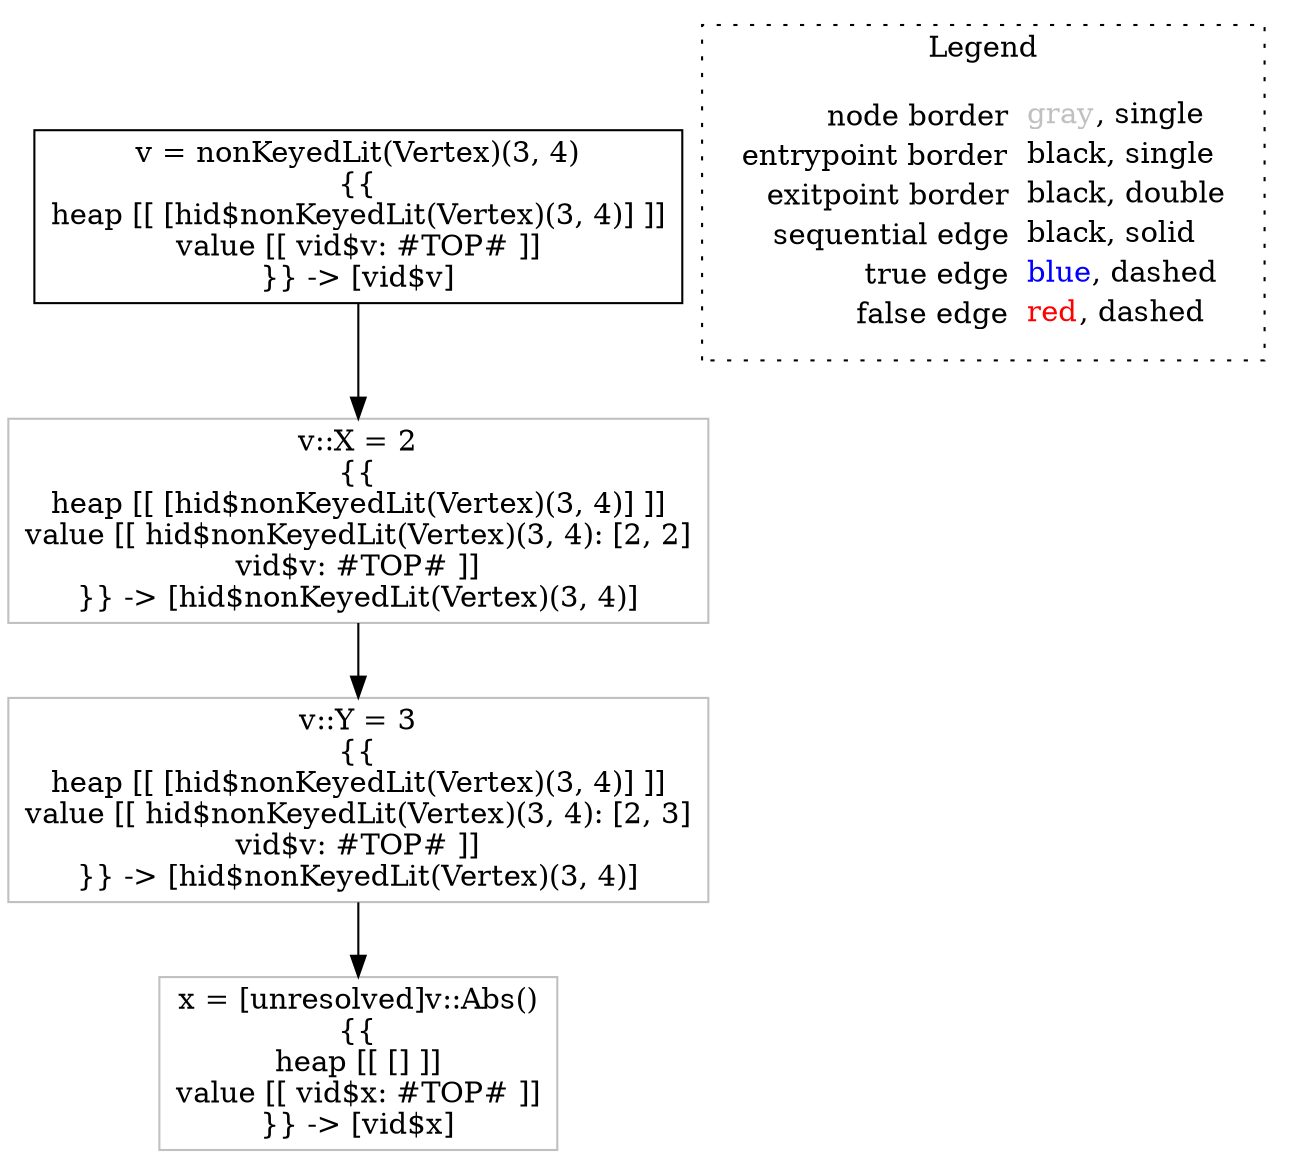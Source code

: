 digraph {
	"node0" [shape="rect",color="black",label=<v = nonKeyedLit(Vertex)(3, 4)<BR/>{{<BR/>heap [[ [hid$nonKeyedLit(Vertex)(3, 4)] ]]<BR/>value [[ vid$v: #TOP# ]]<BR/>}} -&gt; [vid$v]>];
	"node1" [shape="rect",color="gray",label=<v::Y = 3<BR/>{{<BR/>heap [[ [hid$nonKeyedLit(Vertex)(3, 4)] ]]<BR/>value [[ hid$nonKeyedLit(Vertex)(3, 4): [2, 3]<BR/>vid$v: #TOP# ]]<BR/>}} -&gt; [hid$nonKeyedLit(Vertex)(3, 4)]>];
	"node2" [shape="rect",color="gray",label=<x = [unresolved]v::Abs()<BR/>{{<BR/>heap [[ [] ]]<BR/>value [[ vid$x: #TOP# ]]<BR/>}} -&gt; [vid$x]>];
	"node3" [shape="rect",color="gray",label=<v::X = 2<BR/>{{<BR/>heap [[ [hid$nonKeyedLit(Vertex)(3, 4)] ]]<BR/>value [[ hid$nonKeyedLit(Vertex)(3, 4): [2, 2]<BR/>vid$v: #TOP# ]]<BR/>}} -&gt; [hid$nonKeyedLit(Vertex)(3, 4)]>];
	"node0" -> "node3" [color="black"];
	"node1" -> "node2" [color="black"];
	"node3" -> "node1" [color="black"];
subgraph cluster_legend {
	label="Legend";
	style=dotted;
	node [shape=plaintext];
	"legend" [label=<<table border="0" cellpadding="2" cellspacing="0" cellborder="0"><tr><td align="right">node border&nbsp;</td><td align="left"><font color="gray">gray</font>, single</td></tr><tr><td align="right">entrypoint border&nbsp;</td><td align="left"><font color="black">black</font>, single</td></tr><tr><td align="right">exitpoint border&nbsp;</td><td align="left"><font color="black">black</font>, double</td></tr><tr><td align="right">sequential edge&nbsp;</td><td align="left"><font color="black">black</font>, solid</td></tr><tr><td align="right">true edge&nbsp;</td><td align="left"><font color="blue">blue</font>, dashed</td></tr><tr><td align="right">false edge&nbsp;</td><td align="left"><font color="red">red</font>, dashed</td></tr></table>>];
}

}
